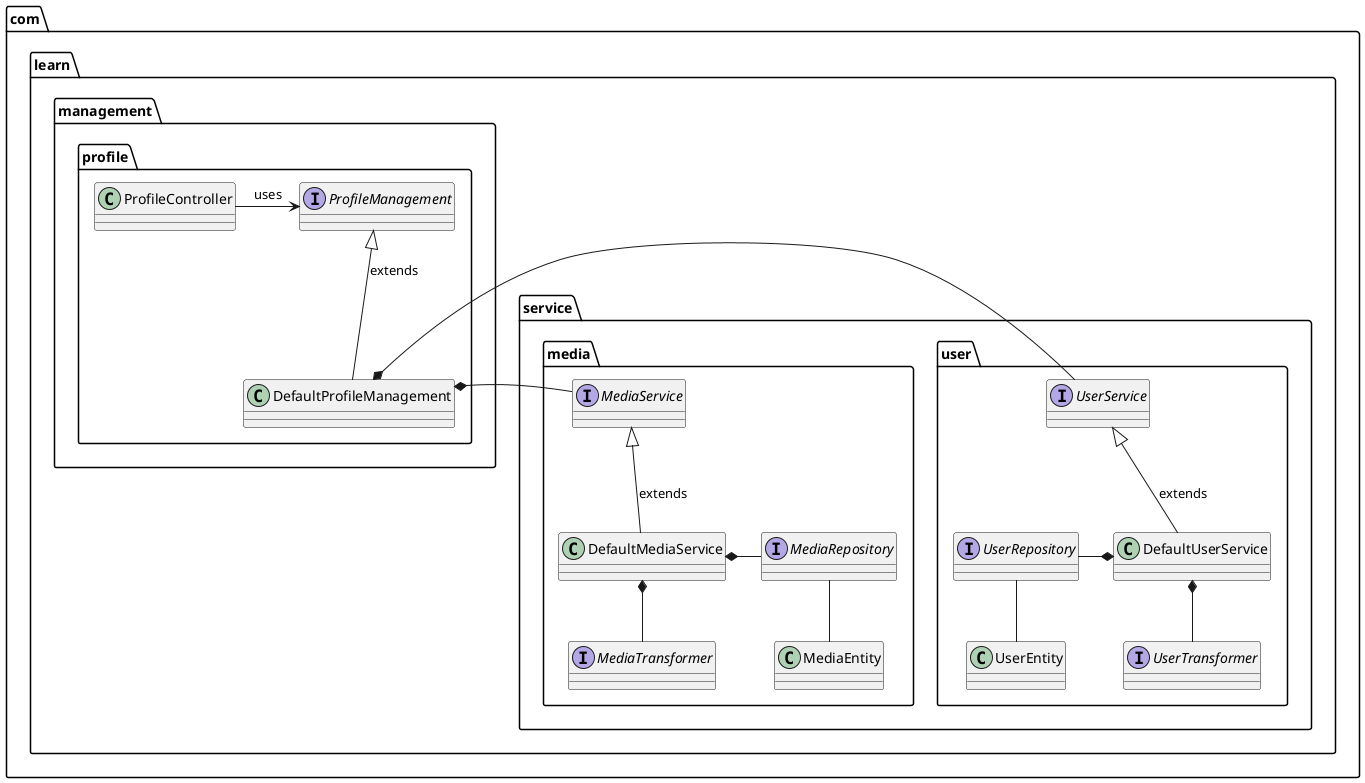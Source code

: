 @startuml

package com.learn.service.user {
    interface UserService
    UserService <|-- DefaultUserService : extends

    class DefaultUserService
    DefaultUserService *-left- UserRepository
    DefaultUserService *-- UserTransformer

    interface UserRepository

    class UserEntity
    UserEntity -up- UserRepository

    interface UserTransformer
}

package com.learn.service.media {
    interface MediaService
    MediaService <|-- DefaultMediaService : extends

    class DefaultMediaService
    DefaultMediaService *-right- MediaRepository
    DefaultMediaService *-- MediaTransformer

    interface MediaRepository

    class MediaEntity
    MediaEntity -up- MediaRepository

    interface MediaTransformer
}

package com.learn.management.profile {
    interface ProfileManagement
    ProfileManagement <|-- DefaultProfileManagement : extends

    class DefaultProfileManagement
    DefaultProfileManagement *-left- MediaService
    DefaultProfileManagement *-right- UserService

    class ProfileController
    ProfileController -right-> ProfileManagement : uses
}

@enduml